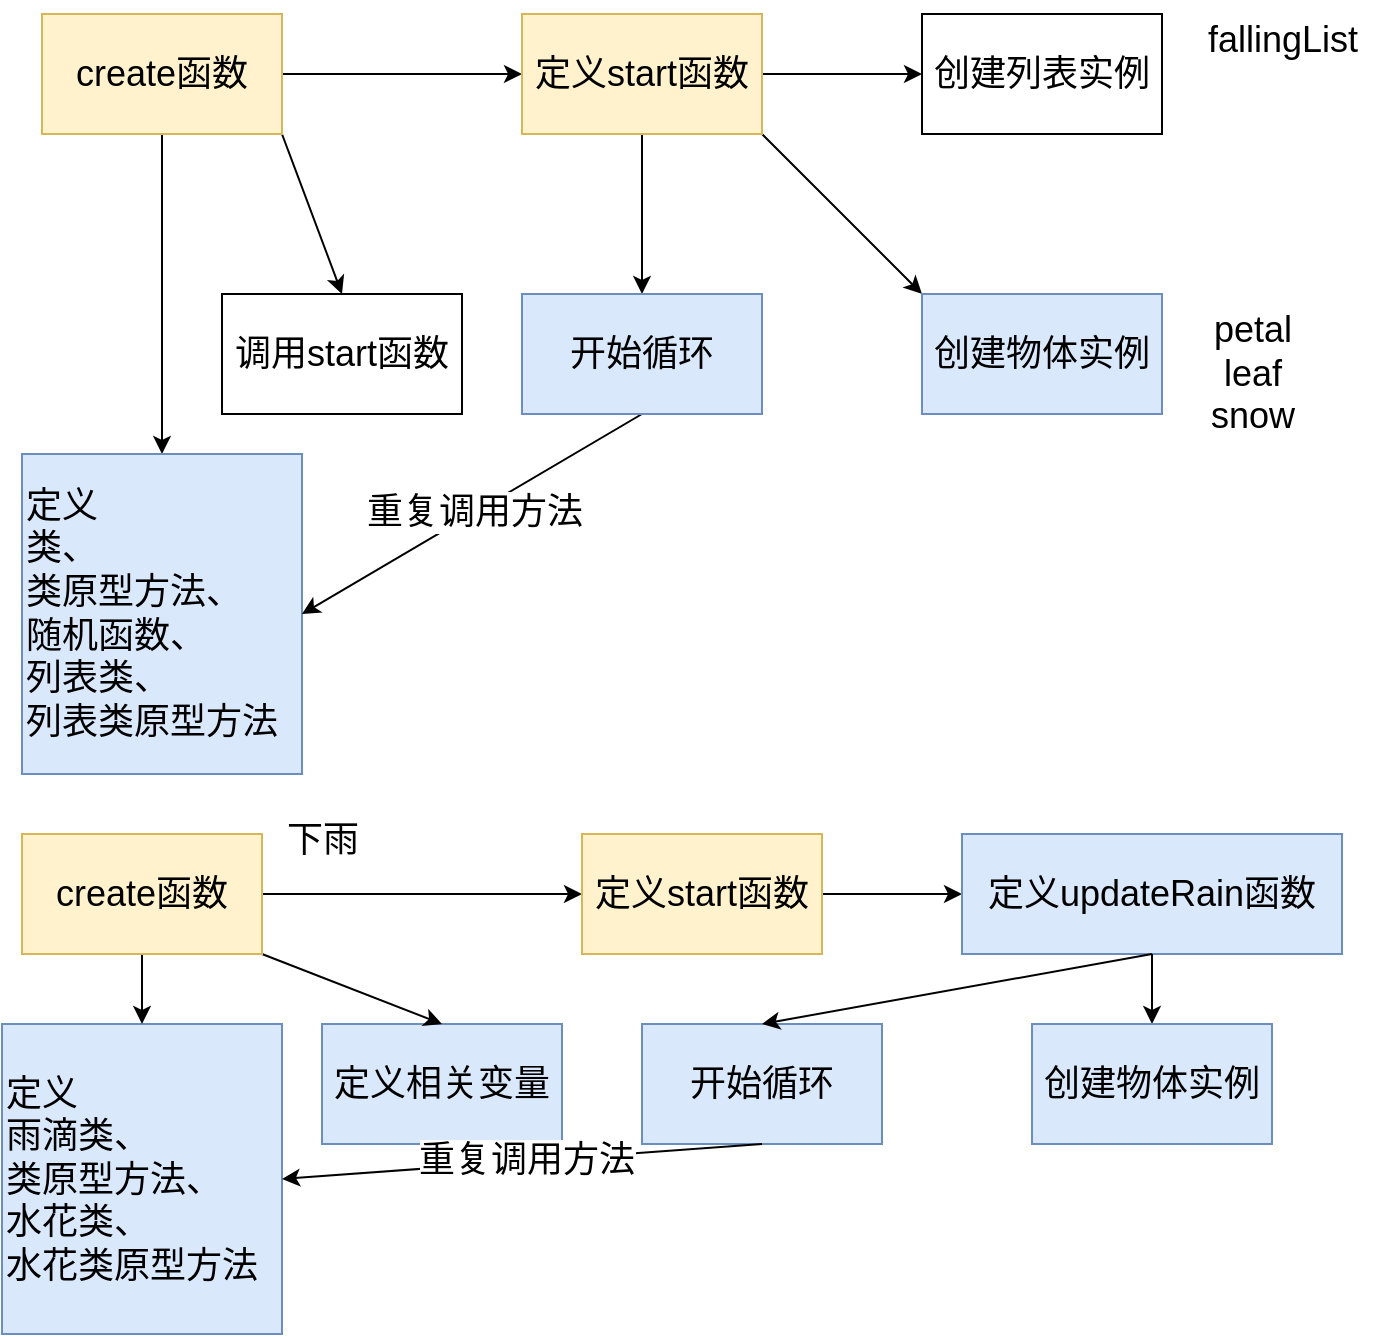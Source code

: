 <mxfile version="21.6.6" type="device">
  <diagram name="第 1 页" id="Ha-VtkuZgDi8NN0ObizK">
    <mxGraphModel dx="1434" dy="835" grid="1" gridSize="10" guides="1" tooltips="1" connect="1" arrows="1" fold="1" page="1" pageScale="1" pageWidth="827" pageHeight="1169" math="0" shadow="0">
      <root>
        <mxCell id="0" />
        <mxCell id="1" parent="0" />
        <mxCell id="-v43fWclOVA6Y4llHxQn-8" style="edgeStyle=orthogonalEdgeStyle;rounded=0;orthogonalLoop=1;jettySize=auto;html=1;exitX=1;exitY=0.5;exitDx=0;exitDy=0;entryX=0;entryY=0.5;entryDx=0;entryDy=0;fontFamily=Helvetica;fontSize=18;fontColor=default;" edge="1" parent="1" source="-v43fWclOVA6Y4llHxQn-1" target="-v43fWclOVA6Y4llHxQn-5">
          <mxGeometry relative="1" as="geometry" />
        </mxCell>
        <mxCell id="-v43fWclOVA6Y4llHxQn-9" style="edgeStyle=orthogonalEdgeStyle;rounded=0;orthogonalLoop=1;jettySize=auto;html=1;exitX=0.5;exitY=1;exitDx=0;exitDy=0;entryX=0.5;entryY=0;entryDx=0;entryDy=0;fontFamily=Helvetica;fontSize=18;fontColor=default;" edge="1" parent="1" source="-v43fWclOVA6Y4llHxQn-1" target="-v43fWclOVA6Y4llHxQn-4">
          <mxGeometry relative="1" as="geometry" />
        </mxCell>
        <mxCell id="-v43fWclOVA6Y4llHxQn-10" style="rounded=0;orthogonalLoop=1;jettySize=auto;html=1;exitX=1;exitY=1;exitDx=0;exitDy=0;entryX=0.5;entryY=0;entryDx=0;entryDy=0;fontFamily=Helvetica;fontSize=18;fontColor=default;" edge="1" parent="1" source="-v43fWclOVA6Y4llHxQn-1" target="-v43fWclOVA6Y4llHxQn-3">
          <mxGeometry relative="1" as="geometry" />
        </mxCell>
        <mxCell id="-v43fWclOVA6Y4llHxQn-1" value="create函数" style="whiteSpace=wrap;html=1;fontSize=18;fillColor=#fff2cc;strokeColor=#d6b656;" vertex="1" parent="1">
          <mxGeometry x="40" y="40" width="120" height="60" as="geometry" />
        </mxCell>
        <mxCell id="-v43fWclOVA6Y4llHxQn-3" value="调用start函数" style="whiteSpace=wrap;html=1;strokeColor=default;fontFamily=Helvetica;fontSize=18;fontColor=default;fillColor=default;" vertex="1" parent="1">
          <mxGeometry x="130" y="180" width="120" height="60" as="geometry" />
        </mxCell>
        <mxCell id="-v43fWclOVA6Y4llHxQn-4" value="定义&lt;br&gt;类、&lt;br&gt;类原型方法、&lt;br&gt;随机函数、&lt;br&gt;列表类、&lt;br&gt;列表类原型方法" style="whiteSpace=wrap;html=1;strokeColor=#6c8ebf;fontFamily=Helvetica;fontSize=18;fillColor=#dae8fc;align=left;" vertex="1" parent="1">
          <mxGeometry x="30" y="260" width="140" height="160" as="geometry" />
        </mxCell>
        <mxCell id="-v43fWclOVA6Y4llHxQn-11" style="edgeStyle=orthogonalEdgeStyle;rounded=0;orthogonalLoop=1;jettySize=auto;html=1;exitX=1;exitY=0.5;exitDx=0;exitDy=0;entryX=0;entryY=0.5;entryDx=0;entryDy=0;fontFamily=Helvetica;fontSize=18;fontColor=default;" edge="1" parent="1" source="-v43fWclOVA6Y4llHxQn-5" target="-v43fWclOVA6Y4llHxQn-6">
          <mxGeometry relative="1" as="geometry" />
        </mxCell>
        <mxCell id="-v43fWclOVA6Y4llHxQn-12" style="rounded=0;orthogonalLoop=1;jettySize=auto;html=1;exitX=1;exitY=1;exitDx=0;exitDy=0;entryX=0;entryY=0;entryDx=0;entryDy=0;fontFamily=Helvetica;fontSize=18;fontColor=default;" edge="1" parent="1" source="-v43fWclOVA6Y4llHxQn-5" target="-v43fWclOVA6Y4llHxQn-7">
          <mxGeometry relative="1" as="geometry" />
        </mxCell>
        <mxCell id="-v43fWclOVA6Y4llHxQn-15" style="edgeStyle=orthogonalEdgeStyle;rounded=0;orthogonalLoop=1;jettySize=auto;html=1;exitX=0.5;exitY=1;exitDx=0;exitDy=0;entryX=0.5;entryY=0;entryDx=0;entryDy=0;fontFamily=Helvetica;fontSize=18;fontColor=default;" edge="1" parent="1" source="-v43fWclOVA6Y4llHxQn-5" target="-v43fWclOVA6Y4llHxQn-14">
          <mxGeometry relative="1" as="geometry" />
        </mxCell>
        <mxCell id="-v43fWclOVA6Y4llHxQn-5" value="定义start函数" style="whiteSpace=wrap;html=1;strokeColor=#d6b656;fontFamily=Helvetica;fontSize=18;fillColor=#fff2cc;" vertex="1" parent="1">
          <mxGeometry x="280" y="40" width="120" height="60" as="geometry" />
        </mxCell>
        <mxCell id="-v43fWclOVA6Y4llHxQn-6" value="创建列表实例" style="whiteSpace=wrap;html=1;strokeColor=default;fontFamily=Helvetica;fontSize=18;fontColor=default;fillColor=default;" vertex="1" parent="1">
          <mxGeometry x="480" y="40" width="120" height="60" as="geometry" />
        </mxCell>
        <mxCell id="-v43fWclOVA6Y4llHxQn-7" value="创建物体实例" style="whiteSpace=wrap;html=1;strokeColor=#6c8ebf;fontFamily=Helvetica;fontSize=18;fillColor=#dae8fc;" vertex="1" parent="1">
          <mxGeometry x="480" y="180" width="120" height="60" as="geometry" />
        </mxCell>
        <mxCell id="-v43fWclOVA6Y4llHxQn-13" value="fallingList" style="text;html=1;align=center;verticalAlign=middle;resizable=0;points=[];autosize=1;strokeColor=none;fillColor=none;fontSize=18;fontFamily=Helvetica;fontColor=default;" vertex="1" parent="1">
          <mxGeometry x="610" y="33" width="100" height="40" as="geometry" />
        </mxCell>
        <mxCell id="-v43fWclOVA6Y4llHxQn-16" style="rounded=0;orthogonalLoop=1;jettySize=auto;html=1;exitX=0.5;exitY=1;exitDx=0;exitDy=0;entryX=1;entryY=0.5;entryDx=0;entryDy=0;fontFamily=Helvetica;fontSize=18;fontColor=default;" edge="1" parent="1" source="-v43fWclOVA6Y4llHxQn-14" target="-v43fWclOVA6Y4llHxQn-4">
          <mxGeometry relative="1" as="geometry" />
        </mxCell>
        <mxCell id="-v43fWclOVA6Y4llHxQn-17" value="重复调用方法" style="edgeLabel;html=1;align=center;verticalAlign=middle;resizable=0;points=[];fontSize=18;fontFamily=Helvetica;fontColor=default;" vertex="1" connectable="0" parent="-v43fWclOVA6Y4llHxQn-16">
          <mxGeometry x="-0.016" y="-1" relative="1" as="geometry">
            <mxPoint as="offset" />
          </mxGeometry>
        </mxCell>
        <mxCell id="-v43fWclOVA6Y4llHxQn-14" value="开始循环" style="whiteSpace=wrap;html=1;strokeColor=#6c8ebf;fontFamily=Helvetica;fontSize=18;fillColor=#dae8fc;" vertex="1" parent="1">
          <mxGeometry x="280" y="180" width="120" height="60" as="geometry" />
        </mxCell>
        <mxCell id="-v43fWclOVA6Y4llHxQn-20" value="petal&lt;br&gt;leaf&lt;br&gt;snow" style="text;html=1;align=center;verticalAlign=middle;resizable=0;points=[];autosize=1;strokeColor=none;fillColor=none;fontSize=18;fontFamily=Helvetica;fontColor=default;" vertex="1" parent="1">
          <mxGeometry x="610" y="180" width="70" height="80" as="geometry" />
        </mxCell>
        <mxCell id="-v43fWclOVA6Y4llHxQn-21" value="定义&lt;br&gt;雨滴类、&lt;br&gt;类原型方法、&lt;br&gt;水花类、&lt;br&gt;水花类原型方法" style="whiteSpace=wrap;html=1;strokeColor=#6c8ebf;fontFamily=Helvetica;fontSize=18;fillColor=#dae8fc;align=left;" vertex="1" parent="1">
          <mxGeometry x="20" y="545" width="140" height="155" as="geometry" />
        </mxCell>
        <mxCell id="-v43fWclOVA6Y4llHxQn-22" value="定义相关变量" style="whiteSpace=wrap;html=1;strokeColor=#6c8ebf;fontFamily=Helvetica;fontSize=18;fillColor=#dae8fc;" vertex="1" parent="1">
          <mxGeometry x="180" y="545" width="120" height="60" as="geometry" />
        </mxCell>
        <mxCell id="-v43fWclOVA6Y4llHxQn-23" style="edgeStyle=orthogonalEdgeStyle;rounded=0;orthogonalLoop=1;jettySize=auto;html=1;exitX=1;exitY=0.5;exitDx=0;exitDy=0;entryX=0;entryY=0.5;entryDx=0;entryDy=0;fontFamily=Helvetica;fontSize=18;fontColor=default;" edge="1" source="-v43fWclOVA6Y4llHxQn-24" target="-v43fWclOVA6Y4llHxQn-25" parent="1">
          <mxGeometry relative="1" as="geometry" />
        </mxCell>
        <mxCell id="-v43fWclOVA6Y4llHxQn-26" style="edgeStyle=orthogonalEdgeStyle;rounded=0;orthogonalLoop=1;jettySize=auto;html=1;exitX=0.5;exitY=1;exitDx=0;exitDy=0;entryX=0.5;entryY=0;entryDx=0;entryDy=0;fontFamily=Helvetica;fontSize=18;fontColor=default;" edge="1" parent="1" source="-v43fWclOVA6Y4llHxQn-24" target="-v43fWclOVA6Y4llHxQn-21">
          <mxGeometry relative="1" as="geometry" />
        </mxCell>
        <mxCell id="-v43fWclOVA6Y4llHxQn-27" style="rounded=0;orthogonalLoop=1;jettySize=auto;html=1;exitX=1;exitY=1;exitDx=0;exitDy=0;entryX=0.5;entryY=0;entryDx=0;entryDy=0;fontFamily=Helvetica;fontSize=18;fontColor=default;" edge="1" parent="1" source="-v43fWclOVA6Y4llHxQn-24" target="-v43fWclOVA6Y4llHxQn-22">
          <mxGeometry relative="1" as="geometry" />
        </mxCell>
        <mxCell id="-v43fWclOVA6Y4llHxQn-24" value="create函数" style="whiteSpace=wrap;html=1;fontSize=18;fillColor=#fff2cc;strokeColor=#d6b656;" vertex="1" parent="1">
          <mxGeometry x="30" y="450" width="120" height="60" as="geometry" />
        </mxCell>
        <mxCell id="-v43fWclOVA6Y4llHxQn-29" style="edgeStyle=orthogonalEdgeStyle;rounded=0;orthogonalLoop=1;jettySize=auto;html=1;entryX=0;entryY=0.5;entryDx=0;entryDy=0;fontFamily=Helvetica;fontSize=18;fontColor=default;" edge="1" parent="1" source="-v43fWclOVA6Y4llHxQn-25" target="-v43fWclOVA6Y4llHxQn-28">
          <mxGeometry relative="1" as="geometry" />
        </mxCell>
        <mxCell id="-v43fWclOVA6Y4llHxQn-25" value="定义start函数" style="whiteSpace=wrap;html=1;strokeColor=#d6b656;fontFamily=Helvetica;fontSize=18;fillColor=#fff2cc;" vertex="1" parent="1">
          <mxGeometry x="310" y="450" width="120" height="60" as="geometry" />
        </mxCell>
        <mxCell id="-v43fWclOVA6Y4llHxQn-28" value="定义updateRain函数" style="whiteSpace=wrap;html=1;strokeColor=#6c8ebf;fontFamily=Helvetica;fontSize=18;fillColor=#dae8fc;" vertex="1" parent="1">
          <mxGeometry x="500" y="450" width="190" height="60" as="geometry" />
        </mxCell>
        <mxCell id="-v43fWclOVA6Y4llHxQn-30" value="开始循环" style="whiteSpace=wrap;html=1;strokeColor=#6c8ebf;fontFamily=Helvetica;fontSize=18;fillColor=#dae8fc;" vertex="1" parent="1">
          <mxGeometry x="340" y="545" width="120" height="60" as="geometry" />
        </mxCell>
        <mxCell id="-v43fWclOVA6Y4llHxQn-32" style="rounded=0;orthogonalLoop=1;jettySize=auto;html=1;exitX=0.5;exitY=1;exitDx=0;exitDy=0;entryX=0.5;entryY=0;entryDx=0;entryDy=0;fontFamily=Helvetica;fontSize=18;fontColor=default;" edge="1" parent="1" source="-v43fWclOVA6Y4llHxQn-28" target="-v43fWclOVA6Y4llHxQn-30">
          <mxGeometry relative="1" as="geometry">
            <mxPoint x="560" y="545" as="sourcePoint" />
            <mxPoint x="650" y="580" as="targetPoint" />
          </mxGeometry>
        </mxCell>
        <mxCell id="-v43fWclOVA6Y4llHxQn-34" style="rounded=0;orthogonalLoop=1;jettySize=auto;html=1;exitX=0.5;exitY=1;exitDx=0;exitDy=0;entryX=1;entryY=0.5;entryDx=0;entryDy=0;fontFamily=Helvetica;fontSize=18;fontColor=default;" edge="1" parent="1" source="-v43fWclOVA6Y4llHxQn-30" target="-v43fWclOVA6Y4llHxQn-21">
          <mxGeometry relative="1" as="geometry">
            <mxPoint x="400" y="620" as="sourcePoint" />
            <mxPoint x="230" y="745" as="targetPoint" />
          </mxGeometry>
        </mxCell>
        <mxCell id="-v43fWclOVA6Y4llHxQn-35" value="重复调用方法" style="edgeLabel;html=1;align=center;verticalAlign=middle;resizable=0;points=[];fontSize=18;fontFamily=Helvetica;fontColor=default;" vertex="1" connectable="0" parent="-v43fWclOVA6Y4llHxQn-34">
          <mxGeometry x="-0.016" y="-1" relative="1" as="geometry">
            <mxPoint as="offset" />
          </mxGeometry>
        </mxCell>
        <mxCell id="-v43fWclOVA6Y4llHxQn-36" style="rounded=0;orthogonalLoop=1;jettySize=auto;html=1;exitX=0.5;exitY=1;exitDx=0;exitDy=0;entryX=0.5;entryY=0;entryDx=0;entryDy=0;fontFamily=Helvetica;fontSize=18;fontColor=default;" edge="1" target="-v43fWclOVA6Y4llHxQn-37" parent="1" source="-v43fWclOVA6Y4llHxQn-28">
          <mxGeometry relative="1" as="geometry">
            <mxPoint x="540" y="550" as="sourcePoint" />
          </mxGeometry>
        </mxCell>
        <mxCell id="-v43fWclOVA6Y4llHxQn-37" value="创建物体实例" style="whiteSpace=wrap;html=1;strokeColor=#6c8ebf;fontFamily=Helvetica;fontSize=18;fillColor=#dae8fc;" vertex="1" parent="1">
          <mxGeometry x="535" y="545" width="120" height="60" as="geometry" />
        </mxCell>
        <mxCell id="-v43fWclOVA6Y4llHxQn-38" value="下雨" style="text;html=1;align=center;verticalAlign=middle;resizable=0;points=[];autosize=1;strokeColor=none;fillColor=none;fontSize=18;fontFamily=Helvetica;fontColor=default;" vertex="1" parent="1">
          <mxGeometry x="150" y="433" width="60" height="40" as="geometry" />
        </mxCell>
      </root>
    </mxGraphModel>
  </diagram>
</mxfile>
